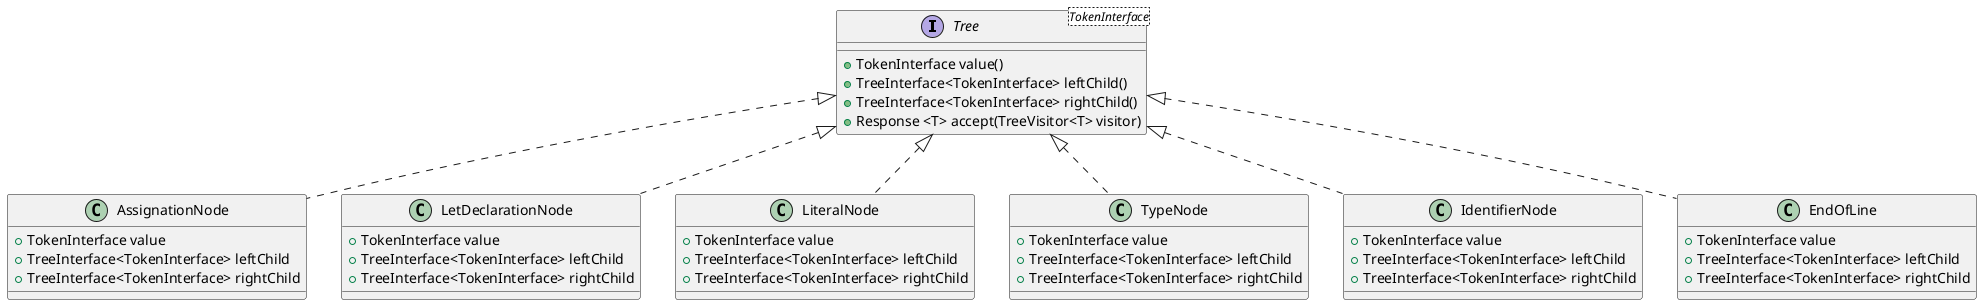 @startuml
'https://plantuml.com/class-diagram

interface Tree<TokenInterface>{
    + TokenInterface value()
    + TreeInterface<TokenInterface> leftChild()
    + TreeInterface<TokenInterface> rightChild()
    + Response <T> accept(TreeVisitor<T> visitor)
}
class AssignationNode implements Tree<TokenInterface>{
    + TokenInterface value
    + TreeInterface<TokenInterface> leftChild
    + TreeInterface<TokenInterface> rightChild
}
class LetDeclarationNode implements Tree<TokenInterface>{
    + TokenInterface value
    + TreeInterface<TokenInterface> leftChild
    + TreeInterface<TokenInterface> rightChild
}
class LiteralNode implements Tree<TokenInterface>{
    + TokenInterface value
    + TreeInterface<TokenInterface> leftChild
    + TreeInterface<TokenInterface> rightChild
}
class TypeNode implements Tree<TokenInterface>{
    + TokenInterface value
    + TreeInterface<TokenInterface> leftChild
    + TreeInterface<TokenInterface> rightChild
}
class IdentifierNode implements Tree<TokenInterface>{
    + TokenInterface value
    + TreeInterface<TokenInterface> leftChild
    + TreeInterface<TokenInterface> rightChild
}
class EndOfLine implements Tree<TokenInterface>{
    + TokenInterface value
    + TreeInterface<TokenInterface> leftChild
    + TreeInterface<TokenInterface> rightChild
}


@enduml